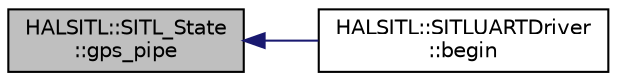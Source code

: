 digraph "HALSITL::SITL_State::gps_pipe"
{
 // INTERACTIVE_SVG=YES
  edge [fontname="Helvetica",fontsize="10",labelfontname="Helvetica",labelfontsize="10"];
  node [fontname="Helvetica",fontsize="10",shape=record];
  rankdir="LR";
  Node1 [label="HALSITL::SITL_State\l::gps_pipe",height=0.2,width=0.4,color="black", fillcolor="grey75", style="filled", fontcolor="black"];
  Node1 -> Node2 [dir="back",color="midnightblue",fontsize="10",style="solid",fontname="Helvetica"];
  Node2 [label="HALSITL::SITLUARTDriver\l::begin",height=0.2,width=0.4,color="black", fillcolor="white", style="filled",URL="$classHALSITL_1_1SITLUARTDriver.html#ac3591b562cea9d6e9b76dcf1063b40c3"];
}
